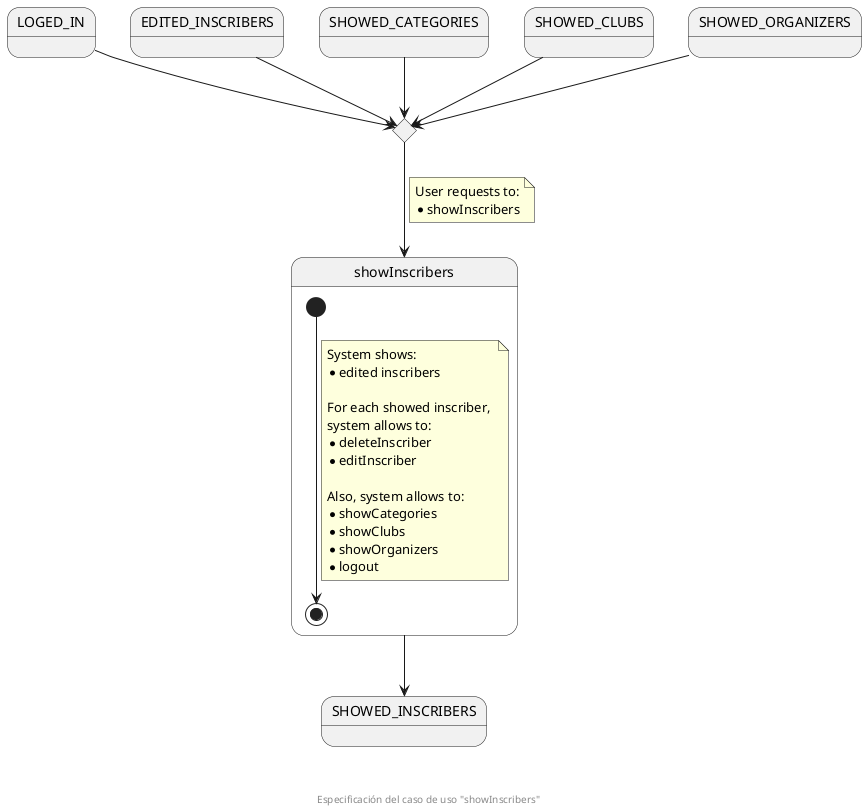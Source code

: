 @startuml
state LOGED_IN
state EDITED_INSCRIBERS
state SHOWED_CATEGORIES
state SHOWED_CLUBS
state SHOWED_ORGANIZERS

state enterShowInscriberCHC <<choice>>

state showInscribers {
  [*] --> [*]
  note on link
    System shows:
    * edited inscribers

    For each showed inscriber, 
    system allows to:
    * deleteInscriber
    * editInscriber

    Also, system allows to:
    * showCategories
    * showClubs
    * showOrganizers
    * logout
  end note
}
state SHOWED_INSCRIBERS

LOGED_IN --> enterShowInscriberCHC
EDITED_INSCRIBERS --> enterShowInscriberCHC
SHOWED_CATEGORIES --> enterShowInscriberCHC
SHOWED_CLUBS --> enterShowInscriberCHC
SHOWED_ORGANIZERS --> enterShowInscriberCHC

enterShowInscriberCHC --> showInscribers
note on link
  User requests to:
  * showInscribers
end note
showInscribers --> SHOWED_INSCRIBERS

footer \n\n\n Especificación del caso de uso "showInscribers"
@enduml
